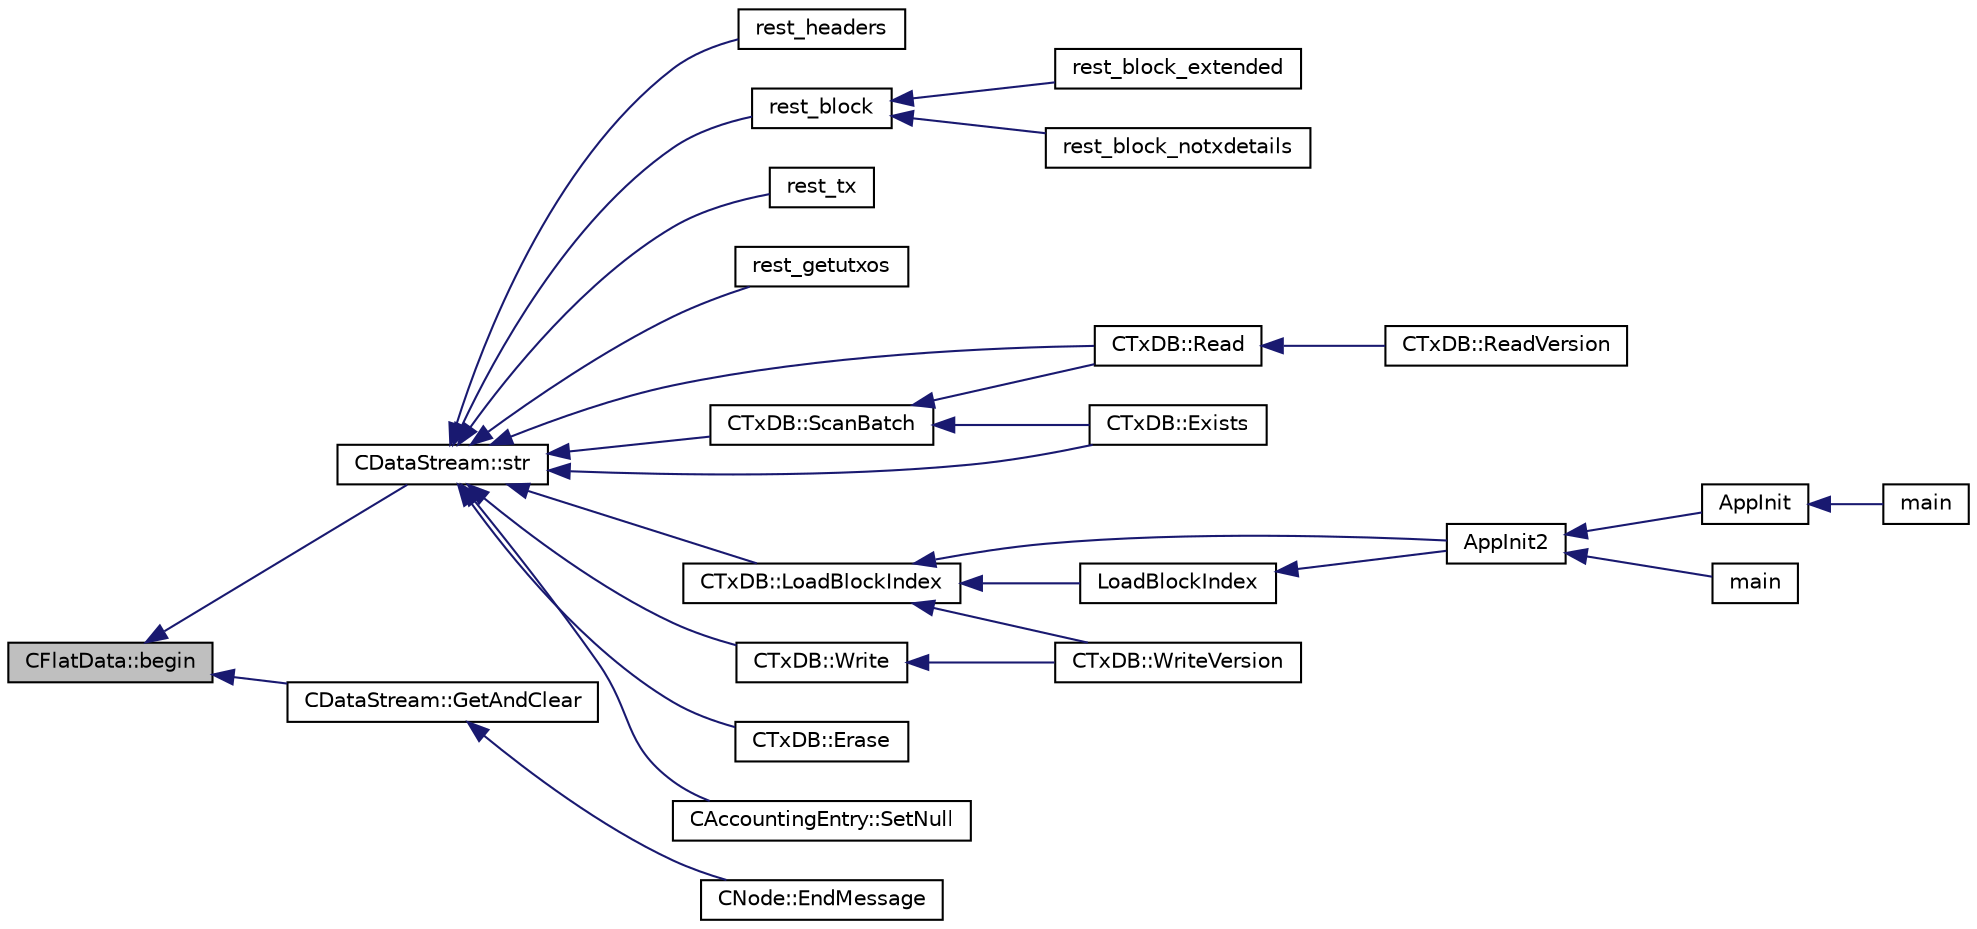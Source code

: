 digraph "CFlatData::begin"
{
  edge [fontname="Helvetica",fontsize="10",labelfontname="Helvetica",labelfontsize="10"];
  node [fontname="Helvetica",fontsize="10",shape=record];
  rankdir="LR";
  Node3 [label="CFlatData::begin",height=0.2,width=0.4,color="black", fillcolor="grey75", style="filled", fontcolor="black"];
  Node3 -> Node4 [dir="back",color="midnightblue",fontsize="10",style="solid",fontname="Helvetica"];
  Node4 [label="CDataStream::str",height=0.2,width=0.4,color="black", fillcolor="white", style="filled",URL="$d5/d41/class_c_data_stream.html#aac770a2b809917189c4476ee899b2d8b"];
  Node4 -> Node5 [dir="back",color="midnightblue",fontsize="10",style="solid",fontname="Helvetica"];
  Node5 [label="rest_headers",height=0.2,width=0.4,color="black", fillcolor="white", style="filled",URL="$d8/d04/rest_8cpp.html#a6155083969f391810ef103732f50793a"];
  Node4 -> Node6 [dir="back",color="midnightblue",fontsize="10",style="solid",fontname="Helvetica"];
  Node6 [label="rest_block",height=0.2,width=0.4,color="black", fillcolor="white", style="filled",URL="$d8/d04/rest_8cpp.html#a99e4aae76e1b90f996cf7c24b5281464"];
  Node6 -> Node7 [dir="back",color="midnightblue",fontsize="10",style="solid",fontname="Helvetica"];
  Node7 [label="rest_block_extended",height=0.2,width=0.4,color="black", fillcolor="white", style="filled",URL="$d8/d04/rest_8cpp.html#af08858ee3c5d6236db44a62c423e0c0e"];
  Node6 -> Node8 [dir="back",color="midnightblue",fontsize="10",style="solid",fontname="Helvetica"];
  Node8 [label="rest_block_notxdetails",height=0.2,width=0.4,color="black", fillcolor="white", style="filled",URL="$d8/d04/rest_8cpp.html#acf422a3f71f1fd9963d6c65517bbb654"];
  Node4 -> Node9 [dir="back",color="midnightblue",fontsize="10",style="solid",fontname="Helvetica"];
  Node9 [label="rest_tx",height=0.2,width=0.4,color="black", fillcolor="white", style="filled",URL="$d8/d04/rest_8cpp.html#a6a40ed64db0199226195920c9e92ac33"];
  Node4 -> Node10 [dir="back",color="midnightblue",fontsize="10",style="solid",fontname="Helvetica"];
  Node10 [label="rest_getutxos",height=0.2,width=0.4,color="black", fillcolor="white", style="filled",URL="$d8/d04/rest_8cpp.html#a1e87e488337475c6260de93cbf181b31"];
  Node4 -> Node11 [dir="back",color="midnightblue",fontsize="10",style="solid",fontname="Helvetica"];
  Node11 [label="CTxDB::ScanBatch",height=0.2,width=0.4,color="black", fillcolor="white", style="filled",URL="$d9/d8d/class_c_tx_d_b.html#a7e9da91da591eb7672ae29bba6899fa0"];
  Node11 -> Node12 [dir="back",color="midnightblue",fontsize="10",style="solid",fontname="Helvetica"];
  Node12 [label="CTxDB::Read",height=0.2,width=0.4,color="black", fillcolor="white", style="filled",URL="$d9/d8d/class_c_tx_d_b.html#a9e223a10434f8a73002e84cc75c682de"];
  Node12 -> Node13 [dir="back",color="midnightblue",fontsize="10",style="solid",fontname="Helvetica"];
  Node13 [label="CTxDB::ReadVersion",height=0.2,width=0.4,color="black", fillcolor="white", style="filled",URL="$d9/d8d/class_c_tx_d_b.html#a24938c7578577c08b2a3eae7617dfa1e"];
  Node11 -> Node14 [dir="back",color="midnightblue",fontsize="10",style="solid",fontname="Helvetica"];
  Node14 [label="CTxDB::Exists",height=0.2,width=0.4,color="black", fillcolor="white", style="filled",URL="$d9/d8d/class_c_tx_d_b.html#a36002f063f6fef483226362a1350e22d"];
  Node4 -> Node15 [dir="back",color="midnightblue",fontsize="10",style="solid",fontname="Helvetica"];
  Node15 [label="CTxDB::LoadBlockIndex",height=0.2,width=0.4,color="black", fillcolor="white", style="filled",URL="$d9/d8d/class_c_tx_d_b.html#abcb9df0821d996f811f6604b452a26a0"];
  Node15 -> Node16 [dir="back",color="midnightblue",fontsize="10",style="solid",fontname="Helvetica"];
  Node16 [label="AppInit2",height=0.2,width=0.4,color="black", fillcolor="white", style="filled",URL="$d8/dc0/init_8h.html#a1a4c1bfbf6ba1db77e988b89b9cadfd3",tooltip="Initialize ion. "];
  Node16 -> Node17 [dir="back",color="midnightblue",fontsize="10",style="solid",fontname="Helvetica"];
  Node17 [label="AppInit",height=0.2,width=0.4,color="black", fillcolor="white", style="filled",URL="$d4/d35/iond_8cpp.html#ac59316b767e6984e1285f0531275286b"];
  Node17 -> Node18 [dir="back",color="midnightblue",fontsize="10",style="solid",fontname="Helvetica"];
  Node18 [label="main",height=0.2,width=0.4,color="black", fillcolor="white", style="filled",URL="$d4/d35/iond_8cpp.html#a0ddf1224851353fc92bfbff6f499fa97"];
  Node16 -> Node19 [dir="back",color="midnightblue",fontsize="10",style="solid",fontname="Helvetica"];
  Node19 [label="main",height=0.2,width=0.4,color="black", fillcolor="white", style="filled",URL="$d5/d2d/ion_8cpp.html#a0ddf1224851353fc92bfbff6f499fa97"];
  Node15 -> Node20 [dir="back",color="midnightblue",fontsize="10",style="solid",fontname="Helvetica"];
  Node20 [label="LoadBlockIndex",height=0.2,width=0.4,color="black", fillcolor="white", style="filled",URL="$d4/dbf/main_8h.html#a367f303d34b8a5501ac4d77bebab578c"];
  Node20 -> Node16 [dir="back",color="midnightblue",fontsize="10",style="solid",fontname="Helvetica"];
  Node15 -> Node21 [dir="back",color="midnightblue",fontsize="10",style="solid",fontname="Helvetica"];
  Node21 [label="CTxDB::WriteVersion",height=0.2,width=0.4,color="black", fillcolor="white", style="filled",URL="$d9/d8d/class_c_tx_d_b.html#aa30dbf235b1c229896097e1eb1ea9520"];
  Node4 -> Node12 [dir="back",color="midnightblue",fontsize="10",style="solid",fontname="Helvetica"];
  Node4 -> Node22 [dir="back",color="midnightblue",fontsize="10",style="solid",fontname="Helvetica"];
  Node22 [label="CTxDB::Write",height=0.2,width=0.4,color="black", fillcolor="white", style="filled",URL="$d9/d8d/class_c_tx_d_b.html#a58885f67364829a8e0957a5dc810886d"];
  Node22 -> Node21 [dir="back",color="midnightblue",fontsize="10",style="solid",fontname="Helvetica"];
  Node4 -> Node23 [dir="back",color="midnightblue",fontsize="10",style="solid",fontname="Helvetica"];
  Node23 [label="CTxDB::Erase",height=0.2,width=0.4,color="black", fillcolor="white", style="filled",URL="$d9/d8d/class_c_tx_d_b.html#a57ccf71e92f654e6db68be530d43a837"];
  Node4 -> Node14 [dir="back",color="midnightblue",fontsize="10",style="solid",fontname="Helvetica"];
  Node4 -> Node24 [dir="back",color="midnightblue",fontsize="10",style="solid",fontname="Helvetica"];
  Node24 [label="CAccountingEntry::SetNull",height=0.2,width=0.4,color="black", fillcolor="white", style="filled",URL="$dc/dde/class_c_accounting_entry.html#a439b044226a1e465032ce4c4580d3389"];
  Node3 -> Node25 [dir="back",color="midnightblue",fontsize="10",style="solid",fontname="Helvetica"];
  Node25 [label="CDataStream::GetAndClear",height=0.2,width=0.4,color="black", fillcolor="white", style="filled",URL="$d5/d41/class_c_data_stream.html#a4be60514b69c71a722e16bf1fbbc3c6c"];
  Node25 -> Node26 [dir="back",color="midnightblue",fontsize="10",style="solid",fontname="Helvetica"];
  Node26 [label="CNode::EndMessage",height=0.2,width=0.4,color="black", fillcolor="white", style="filled",URL="$d1/d64/class_c_node.html#af8d4b8c0f883afffcb62d906c31b2cdf"];
}
